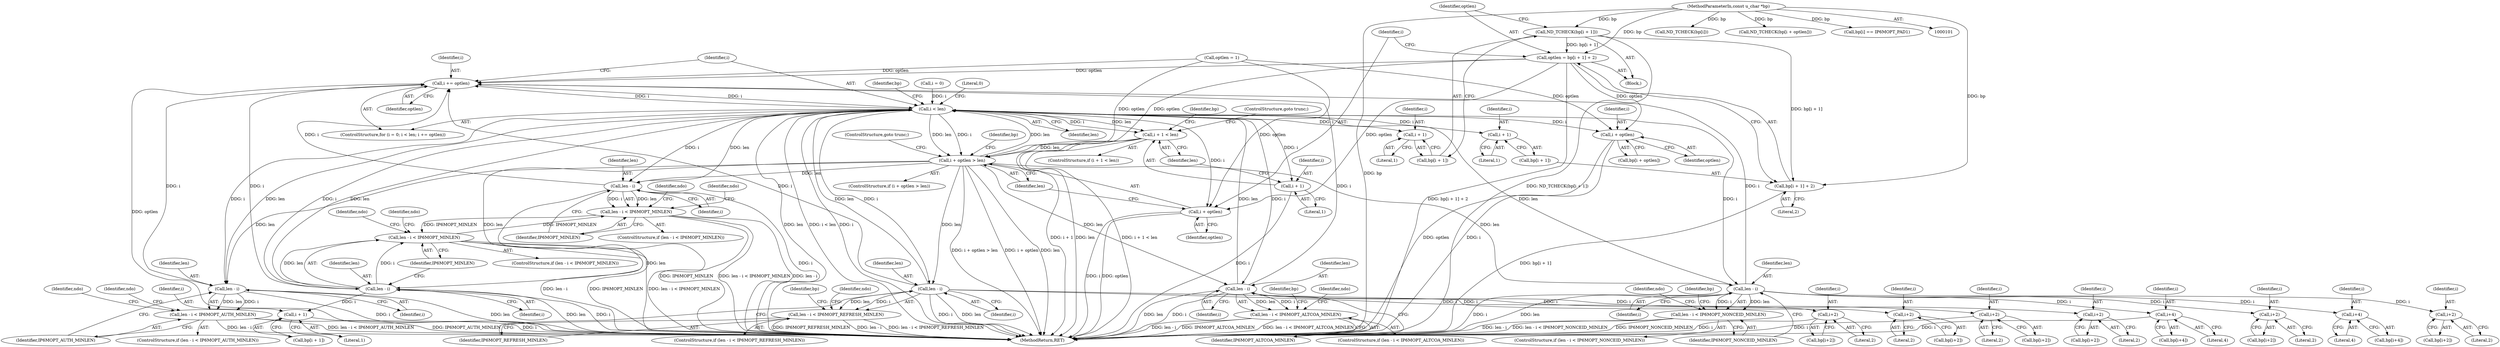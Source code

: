 digraph "0_tcpdump_5338aac7b8b880b0c5e0c15e27dadc44c5559284@pointer" {
"1000141" [label="(Call,ND_TCHECK(bp[i + 1]))"];
"1000103" [label="(MethodParameterIn,const u_char *bp)"];
"1000147" [label="(Call,optlen = bp[i + 1] + 2)"];
"1000115" [label="(Call,i += optlen)"];
"1000112" [label="(Call,i < len)"];
"1000135" [label="(Call,i + 1 < len)"];
"1000159" [label="(Call,i + optlen > len)"];
"1000185" [label="(Call,len - i)"];
"1000184" [label="(Call,len - i < IP6MOPT_MINLEN)"];
"1000337" [label="(Call,len - i < IP6MOPT_MINLEN)"];
"1000203" [label="(Call,len - i)"];
"1000202" [label="(Call,len - i < IP6MOPT_REFRESH_MINLEN)"];
"1000217" [label="(Call,i+2)"];
"1000230" [label="(Call,i+2)"];
"1000238" [label="(Call,len - i)"];
"1000237" [label="(Call,len - i < IP6MOPT_ALTCOA_MINLEN)"];
"1000252" [label="(Call,i+2)"];
"1000265" [label="(Call,i+2)"];
"1000272" [label="(Call,len - i)"];
"1000271" [label="(Call,len - i < IP6MOPT_NONCEID_MINLEN)"];
"1000286" [label="(Call,i+2)"];
"1000293" [label="(Call,i+4)"];
"1000306" [label="(Call,i+2)"];
"1000313" [label="(Call,i+4)"];
"1000320" [label="(Call,len - i)"];
"1000319" [label="(Call,len - i < IP6MOPT_AUTH_MINLEN)"];
"1000338" [label="(Call,len - i)"];
"1000363" [label="(Call,i + 1)"];
"1000136" [label="(Call,i + 1)"];
"1000144" [label="(Call,i + 1)"];
"1000152" [label="(Call,i + 1)"];
"1000160" [label="(Call,i + optlen)"];
"1000168" [label="(Call,i + optlen)"];
"1000149" [label="(Call,bp[i + 1] + 2)"];
"1000321" [label="(Identifier,len)"];
"1000273" [label="(Identifier,len)"];
"1000188" [label="(Identifier,IP6MOPT_MINLEN)"];
"1000240" [label="(Identifier,i)"];
"1000116" [label="(Identifier,i)"];
"1000364" [label="(Identifier,i)"];
"1000192" [label="(Identifier,ndo)"];
"1000354" [label="(Identifier,ndo)"];
"1000183" [label="(ControlStructure,if (len - i < IP6MOPT_MINLEN))"];
"1000266" [label="(Identifier,i)"];
"1000205" [label="(Identifier,i)"];
"1000219" [label="(Literal,2)"];
"1000291" [label="(Call,bp[i+4])"];
"1000285" [label="(Identifier,bp)"];
"1000109" [label="(Call,i = 0)"];
"1000186" [label="(Identifier,len)"];
"1000327" [label="(Identifier,ndo)"];
"1000231" [label="(Identifier,i)"];
"1000341" [label="(Identifier,IP6MOPT_MINLEN)"];
"1000119" [label="(Call,ND_TCHECK(bp[i]))"];
"1000270" [label="(ControlStructure,if (len - i < IP6MOPT_NONCEID_MINLEN))"];
"1000134" [label="(ControlStructure,if (i + 1 < len))"];
"1000202" [label="(Call,len - i < IP6MOPT_REFRESH_MINLEN)"];
"1000166" [label="(Call,bp[i + optlen])"];
"1000140" [label="(Block,)"];
"1000363" [label="(Call,i + 1)"];
"1000287" [label="(Identifier,i)"];
"1000271" [label="(Call,len - i < IP6MOPT_NONCEID_MINLEN)"];
"1000311" [label="(Call,bp[i+4])"];
"1000143" [label="(Identifier,bp)"];
"1000230" [label="(Call,i+2)"];
"1000250" [label="(Call,bp[i+2])"];
"1000232" [label="(Literal,2)"];
"1000304" [label="(Call,bp[i+2])"];
"1000314" [label="(Identifier,i)"];
"1000293" [label="(Call,i+4)"];
"1000368" [label="(Literal,0)"];
"1000263" [label="(Call,bp[i+2])"];
"1000239" [label="(Identifier,len)"];
"1000241" [label="(Identifier,IP6MOPT_ALTCOA_MINLEN)"];
"1000323" [label="(Identifier,IP6MOPT_AUTH_MINLEN)"];
"1000121" [label="(Identifier,bp)"];
"1000286" [label="(Call,i+2)"];
"1000320" [label="(Call,len - i)"];
"1000318" [label="(ControlStructure,if (len - i < IP6MOPT_AUTH_MINLEN))"];
"1000113" [label="(Identifier,i)"];
"1000322" [label="(Identifier,i)"];
"1000185" [label="(Call,len - i)"];
"1000117" [label="(Identifier,optlen)"];
"1000274" [label="(Identifier,i)"];
"1000137" [label="(Identifier,i)"];
"1000162" [label="(Identifier,optlen)"];
"1000135" [label="(Call,i + 1 < len)"];
"1000217" [label="(Call,i+2)"];
"1000108" [label="(ControlStructure,for (i = 0; i < len; i += optlen))"];
"1000204" [label="(Identifier,len)"];
"1000294" [label="(Identifier,i)"];
"1000146" [label="(Literal,1)"];
"1000165" [label="(Call,ND_TCHECK(bp[i + optlen]))"];
"1000215" [label="(Call,bp[i+2])"];
"1000308" [label="(Literal,2)"];
"1000164" [label="(ControlStructure,goto trunc;)"];
"1000267" [label="(Literal,2)"];
"1000361" [label="(Call,bp[i + 1])"];
"1000163" [label="(Identifier,len)"];
"1000288" [label="(Literal,2)"];
"1000147" [label="(Call,optlen = bp[i + 1] + 2)"];
"1000284" [label="(Call,bp[i+2])"];
"1000216" [label="(Identifier,bp)"];
"1000149" [label="(Call,bp[i + 1] + 2)"];
"1000306" [label="(Call,i+2)"];
"1000168" [label="(Call,i + optlen)"];
"1000238" [label="(Call,len - i)"];
"1000112" [label="(Call,i < len)"];
"1000254" [label="(Literal,2)"];
"1000170" [label="(Identifier,optlen)"];
"1000158" [label="(ControlStructure,if (i + optlen > len))"];
"1000144" [label="(Call,i + 1)"];
"1000129" [label="(Call,optlen = 1)"];
"1000114" [label="(Identifier,len)"];
"1000124" [label="(Call,bp[i] == IP6MOPT_PAD1)"];
"1000138" [label="(Literal,1)"];
"1000272" [label="(Call,len - i)"];
"1000142" [label="(Call,bp[i + 1])"];
"1000340" [label="(Identifier,i)"];
"1000295" [label="(Literal,4)"];
"1000251" [label="(Identifier,bp)"];
"1000169" [label="(Identifier,i)"];
"1000206" [label="(Identifier,IP6MOPT_REFRESH_MINLEN)"];
"1000115" [label="(Call,i += optlen)"];
"1000203" [label="(Call,len - i)"];
"1000210" [label="(Identifier,ndo)"];
"1000236" [label="(ControlStructure,if (len - i < IP6MOPT_ALTCOA_MINLEN))"];
"1000161" [label="(Identifier,i)"];
"1000139" [label="(Identifier,len)"];
"1000150" [label="(Call,bp[i + 1])"];
"1000253" [label="(Identifier,i)"];
"1000365" [label="(Literal,1)"];
"1000201" [label="(ControlStructure,if (len - i < IP6MOPT_REFRESH_MINLEN))"];
"1000167" [label="(Identifier,bp)"];
"1000319" [label="(Call,len - i < IP6MOPT_AUTH_MINLEN)"];
"1000145" [label="(Identifier,i)"];
"1000265" [label="(Call,i+2)"];
"1000307" [label="(Identifier,i)"];
"1000245" [label="(Identifier,ndo)"];
"1000103" [label="(MethodParameterIn,const u_char *bp)"];
"1000153" [label="(Identifier,i)"];
"1000197" [label="(Identifier,ndo)"];
"1000313" [label="(Call,i+4)"];
"1000157" [label="(ControlStructure,goto trunc;)"];
"1000337" [label="(Call,len - i < IP6MOPT_MINLEN)"];
"1000136" [label="(Call,i + 1)"];
"1000155" [label="(Literal,2)"];
"1000252" [label="(Call,i+2)"];
"1000187" [label="(Identifier,i)"];
"1000148" [label="(Identifier,optlen)"];
"1000159" [label="(Call,i + optlen > len)"];
"1000184" [label="(Call,len - i < IP6MOPT_MINLEN)"];
"1000345" [label="(Identifier,ndo)"];
"1000218" [label="(Identifier,i)"];
"1000315" [label="(Literal,4)"];
"1000237" [label="(Call,len - i < IP6MOPT_ALTCOA_MINLEN)"];
"1000336" [label="(ControlStructure,if (len - i < IP6MOPT_MINLEN))"];
"1000152" [label="(Call,i + 1)"];
"1000228" [label="(Call,bp[i+2])"];
"1000275" [label="(Identifier,IP6MOPT_NONCEID_MINLEN)"];
"1000141" [label="(Call,ND_TCHECK(bp[i + 1]))"];
"1000279" [label="(Identifier,ndo)"];
"1000332" [label="(Identifier,ndo)"];
"1000160" [label="(Call,i + optlen)"];
"1000339" [label="(Identifier,len)"];
"1000338" [label="(Call,len - i)"];
"1000372" [label="(MethodReturn,RET)"];
"1000154" [label="(Literal,1)"];
"1000141" -> "1000140"  [label="AST: "];
"1000141" -> "1000142"  [label="CFG: "];
"1000142" -> "1000141"  [label="AST: "];
"1000148" -> "1000141"  [label="CFG: "];
"1000141" -> "1000372"  [label="DDG: ND_TCHECK(bp[i + 1])"];
"1000103" -> "1000141"  [label="DDG: bp"];
"1000141" -> "1000147"  [label="DDG: bp[i + 1]"];
"1000141" -> "1000149"  [label="DDG: bp[i + 1]"];
"1000103" -> "1000101"  [label="AST: "];
"1000103" -> "1000372"  [label="DDG: bp"];
"1000103" -> "1000119"  [label="DDG: bp"];
"1000103" -> "1000124"  [label="DDG: bp"];
"1000103" -> "1000147"  [label="DDG: bp"];
"1000103" -> "1000149"  [label="DDG: bp"];
"1000103" -> "1000165"  [label="DDG: bp"];
"1000147" -> "1000140"  [label="AST: "];
"1000147" -> "1000149"  [label="CFG: "];
"1000148" -> "1000147"  [label="AST: "];
"1000149" -> "1000147"  [label="AST: "];
"1000161" -> "1000147"  [label="CFG: "];
"1000147" -> "1000372"  [label="DDG: bp[i + 1] + 2"];
"1000147" -> "1000115"  [label="DDG: optlen"];
"1000147" -> "1000159"  [label="DDG: optlen"];
"1000147" -> "1000160"  [label="DDG: optlen"];
"1000147" -> "1000168"  [label="DDG: optlen"];
"1000115" -> "1000108"  [label="AST: "];
"1000115" -> "1000117"  [label="CFG: "];
"1000116" -> "1000115"  [label="AST: "];
"1000117" -> "1000115"  [label="AST: "];
"1000113" -> "1000115"  [label="CFG: "];
"1000115" -> "1000372"  [label="DDG: optlen"];
"1000115" -> "1000112"  [label="DDG: i"];
"1000129" -> "1000115"  [label="DDG: optlen"];
"1000185" -> "1000115"  [label="DDG: i"];
"1000320" -> "1000115"  [label="DDG: i"];
"1000112" -> "1000115"  [label="DDG: i"];
"1000338" -> "1000115"  [label="DDG: i"];
"1000238" -> "1000115"  [label="DDG: i"];
"1000203" -> "1000115"  [label="DDG: i"];
"1000272" -> "1000115"  [label="DDG: i"];
"1000112" -> "1000108"  [label="AST: "];
"1000112" -> "1000114"  [label="CFG: "];
"1000113" -> "1000112"  [label="AST: "];
"1000114" -> "1000112"  [label="AST: "];
"1000121" -> "1000112"  [label="CFG: "];
"1000368" -> "1000112"  [label="CFG: "];
"1000112" -> "1000372"  [label="DDG: len"];
"1000112" -> "1000372"  [label="DDG: i < len"];
"1000112" -> "1000372"  [label="DDG: i"];
"1000109" -> "1000112"  [label="DDG: i"];
"1000238" -> "1000112"  [label="DDG: len"];
"1000272" -> "1000112"  [label="DDG: len"];
"1000320" -> "1000112"  [label="DDG: len"];
"1000159" -> "1000112"  [label="DDG: len"];
"1000203" -> "1000112"  [label="DDG: len"];
"1000185" -> "1000112"  [label="DDG: len"];
"1000338" -> "1000112"  [label="DDG: len"];
"1000112" -> "1000135"  [label="DDG: i"];
"1000112" -> "1000135"  [label="DDG: len"];
"1000112" -> "1000136"  [label="DDG: i"];
"1000112" -> "1000144"  [label="DDG: i"];
"1000112" -> "1000152"  [label="DDG: i"];
"1000112" -> "1000159"  [label="DDG: i"];
"1000112" -> "1000159"  [label="DDG: len"];
"1000112" -> "1000160"  [label="DDG: i"];
"1000112" -> "1000168"  [label="DDG: i"];
"1000112" -> "1000185"  [label="DDG: i"];
"1000112" -> "1000203"  [label="DDG: i"];
"1000112" -> "1000238"  [label="DDG: i"];
"1000112" -> "1000272"  [label="DDG: i"];
"1000112" -> "1000320"  [label="DDG: i"];
"1000112" -> "1000338"  [label="DDG: i"];
"1000135" -> "1000134"  [label="AST: "];
"1000135" -> "1000139"  [label="CFG: "];
"1000136" -> "1000135"  [label="AST: "];
"1000139" -> "1000135"  [label="AST: "];
"1000143" -> "1000135"  [label="CFG: "];
"1000157" -> "1000135"  [label="CFG: "];
"1000135" -> "1000372"  [label="DDG: len"];
"1000135" -> "1000372"  [label="DDG: i + 1 < len"];
"1000135" -> "1000372"  [label="DDG: i + 1"];
"1000135" -> "1000159"  [label="DDG: len"];
"1000159" -> "1000158"  [label="AST: "];
"1000159" -> "1000163"  [label="CFG: "];
"1000160" -> "1000159"  [label="AST: "];
"1000163" -> "1000159"  [label="AST: "];
"1000164" -> "1000159"  [label="CFG: "];
"1000167" -> "1000159"  [label="CFG: "];
"1000159" -> "1000372"  [label="DDG: i + optlen > len"];
"1000159" -> "1000372"  [label="DDG: i + optlen"];
"1000159" -> "1000372"  [label="DDG: len"];
"1000129" -> "1000159"  [label="DDG: optlen"];
"1000159" -> "1000185"  [label="DDG: len"];
"1000159" -> "1000203"  [label="DDG: len"];
"1000159" -> "1000238"  [label="DDG: len"];
"1000159" -> "1000272"  [label="DDG: len"];
"1000159" -> "1000320"  [label="DDG: len"];
"1000159" -> "1000338"  [label="DDG: len"];
"1000185" -> "1000184"  [label="AST: "];
"1000185" -> "1000187"  [label="CFG: "];
"1000186" -> "1000185"  [label="AST: "];
"1000187" -> "1000185"  [label="AST: "];
"1000188" -> "1000185"  [label="CFG: "];
"1000185" -> "1000372"  [label="DDG: len"];
"1000185" -> "1000372"  [label="DDG: i"];
"1000185" -> "1000184"  [label="DDG: len"];
"1000185" -> "1000184"  [label="DDG: i"];
"1000184" -> "1000183"  [label="AST: "];
"1000184" -> "1000188"  [label="CFG: "];
"1000188" -> "1000184"  [label="AST: "];
"1000192" -> "1000184"  [label="CFG: "];
"1000197" -> "1000184"  [label="CFG: "];
"1000184" -> "1000372"  [label="DDG: len - i"];
"1000184" -> "1000372"  [label="DDG: IP6MOPT_MINLEN"];
"1000184" -> "1000372"  [label="DDG: len - i < IP6MOPT_MINLEN"];
"1000337" -> "1000184"  [label="DDG: IP6MOPT_MINLEN"];
"1000184" -> "1000337"  [label="DDG: IP6MOPT_MINLEN"];
"1000337" -> "1000336"  [label="AST: "];
"1000337" -> "1000341"  [label="CFG: "];
"1000338" -> "1000337"  [label="AST: "];
"1000341" -> "1000337"  [label="AST: "];
"1000345" -> "1000337"  [label="CFG: "];
"1000354" -> "1000337"  [label="CFG: "];
"1000337" -> "1000372"  [label="DDG: len - i"];
"1000337" -> "1000372"  [label="DDG: IP6MOPT_MINLEN"];
"1000337" -> "1000372"  [label="DDG: len - i < IP6MOPT_MINLEN"];
"1000338" -> "1000337"  [label="DDG: len"];
"1000338" -> "1000337"  [label="DDG: i"];
"1000203" -> "1000202"  [label="AST: "];
"1000203" -> "1000205"  [label="CFG: "];
"1000204" -> "1000203"  [label="AST: "];
"1000205" -> "1000203"  [label="AST: "];
"1000206" -> "1000203"  [label="CFG: "];
"1000203" -> "1000372"  [label="DDG: i"];
"1000203" -> "1000372"  [label="DDG: len"];
"1000203" -> "1000202"  [label="DDG: len"];
"1000203" -> "1000202"  [label="DDG: i"];
"1000203" -> "1000217"  [label="DDG: i"];
"1000203" -> "1000230"  [label="DDG: i"];
"1000202" -> "1000201"  [label="AST: "];
"1000202" -> "1000206"  [label="CFG: "];
"1000206" -> "1000202"  [label="AST: "];
"1000210" -> "1000202"  [label="CFG: "];
"1000216" -> "1000202"  [label="CFG: "];
"1000202" -> "1000372"  [label="DDG: IP6MOPT_REFRESH_MINLEN"];
"1000202" -> "1000372"  [label="DDG: len - i"];
"1000202" -> "1000372"  [label="DDG: len - i < IP6MOPT_REFRESH_MINLEN"];
"1000217" -> "1000215"  [label="AST: "];
"1000217" -> "1000219"  [label="CFG: "];
"1000218" -> "1000217"  [label="AST: "];
"1000219" -> "1000217"  [label="AST: "];
"1000215" -> "1000217"  [label="CFG: "];
"1000230" -> "1000228"  [label="AST: "];
"1000230" -> "1000232"  [label="CFG: "];
"1000231" -> "1000230"  [label="AST: "];
"1000232" -> "1000230"  [label="AST: "];
"1000228" -> "1000230"  [label="CFG: "];
"1000230" -> "1000372"  [label="DDG: i"];
"1000238" -> "1000237"  [label="AST: "];
"1000238" -> "1000240"  [label="CFG: "];
"1000239" -> "1000238"  [label="AST: "];
"1000240" -> "1000238"  [label="AST: "];
"1000241" -> "1000238"  [label="CFG: "];
"1000238" -> "1000372"  [label="DDG: len"];
"1000238" -> "1000372"  [label="DDG: i"];
"1000238" -> "1000237"  [label="DDG: len"];
"1000238" -> "1000237"  [label="DDG: i"];
"1000238" -> "1000252"  [label="DDG: i"];
"1000238" -> "1000265"  [label="DDG: i"];
"1000237" -> "1000236"  [label="AST: "];
"1000237" -> "1000241"  [label="CFG: "];
"1000241" -> "1000237"  [label="AST: "];
"1000245" -> "1000237"  [label="CFG: "];
"1000251" -> "1000237"  [label="CFG: "];
"1000237" -> "1000372"  [label="DDG: len - i < IP6MOPT_ALTCOA_MINLEN"];
"1000237" -> "1000372"  [label="DDG: len - i"];
"1000237" -> "1000372"  [label="DDG: IP6MOPT_ALTCOA_MINLEN"];
"1000252" -> "1000250"  [label="AST: "];
"1000252" -> "1000254"  [label="CFG: "];
"1000253" -> "1000252"  [label="AST: "];
"1000254" -> "1000252"  [label="AST: "];
"1000250" -> "1000252"  [label="CFG: "];
"1000265" -> "1000263"  [label="AST: "];
"1000265" -> "1000267"  [label="CFG: "];
"1000266" -> "1000265"  [label="AST: "];
"1000267" -> "1000265"  [label="AST: "];
"1000263" -> "1000265"  [label="CFG: "];
"1000265" -> "1000372"  [label="DDG: i"];
"1000272" -> "1000271"  [label="AST: "];
"1000272" -> "1000274"  [label="CFG: "];
"1000273" -> "1000272"  [label="AST: "];
"1000274" -> "1000272"  [label="AST: "];
"1000275" -> "1000272"  [label="CFG: "];
"1000272" -> "1000372"  [label="DDG: len"];
"1000272" -> "1000372"  [label="DDG: i"];
"1000272" -> "1000271"  [label="DDG: len"];
"1000272" -> "1000271"  [label="DDG: i"];
"1000272" -> "1000286"  [label="DDG: i"];
"1000272" -> "1000293"  [label="DDG: i"];
"1000272" -> "1000306"  [label="DDG: i"];
"1000272" -> "1000313"  [label="DDG: i"];
"1000271" -> "1000270"  [label="AST: "];
"1000271" -> "1000275"  [label="CFG: "];
"1000275" -> "1000271"  [label="AST: "];
"1000279" -> "1000271"  [label="CFG: "];
"1000285" -> "1000271"  [label="CFG: "];
"1000271" -> "1000372"  [label="DDG: IP6MOPT_NONCEID_MINLEN"];
"1000271" -> "1000372"  [label="DDG: len - i"];
"1000271" -> "1000372"  [label="DDG: len - i < IP6MOPT_NONCEID_MINLEN"];
"1000286" -> "1000284"  [label="AST: "];
"1000286" -> "1000288"  [label="CFG: "];
"1000287" -> "1000286"  [label="AST: "];
"1000288" -> "1000286"  [label="AST: "];
"1000284" -> "1000286"  [label="CFG: "];
"1000293" -> "1000291"  [label="AST: "];
"1000293" -> "1000295"  [label="CFG: "];
"1000294" -> "1000293"  [label="AST: "];
"1000295" -> "1000293"  [label="AST: "];
"1000291" -> "1000293"  [label="CFG: "];
"1000306" -> "1000304"  [label="AST: "];
"1000306" -> "1000308"  [label="CFG: "];
"1000307" -> "1000306"  [label="AST: "];
"1000308" -> "1000306"  [label="AST: "];
"1000304" -> "1000306"  [label="CFG: "];
"1000313" -> "1000311"  [label="AST: "];
"1000313" -> "1000315"  [label="CFG: "];
"1000314" -> "1000313"  [label="AST: "];
"1000315" -> "1000313"  [label="AST: "];
"1000311" -> "1000313"  [label="CFG: "];
"1000313" -> "1000372"  [label="DDG: i"];
"1000320" -> "1000319"  [label="AST: "];
"1000320" -> "1000322"  [label="CFG: "];
"1000321" -> "1000320"  [label="AST: "];
"1000322" -> "1000320"  [label="AST: "];
"1000323" -> "1000320"  [label="CFG: "];
"1000320" -> "1000372"  [label="DDG: i"];
"1000320" -> "1000372"  [label="DDG: len"];
"1000320" -> "1000319"  [label="DDG: len"];
"1000320" -> "1000319"  [label="DDG: i"];
"1000319" -> "1000318"  [label="AST: "];
"1000319" -> "1000323"  [label="CFG: "];
"1000323" -> "1000319"  [label="AST: "];
"1000327" -> "1000319"  [label="CFG: "];
"1000332" -> "1000319"  [label="CFG: "];
"1000319" -> "1000372"  [label="DDG: len - i < IP6MOPT_AUTH_MINLEN"];
"1000319" -> "1000372"  [label="DDG: IP6MOPT_AUTH_MINLEN"];
"1000319" -> "1000372"  [label="DDG: len - i"];
"1000338" -> "1000340"  [label="CFG: "];
"1000339" -> "1000338"  [label="AST: "];
"1000340" -> "1000338"  [label="AST: "];
"1000341" -> "1000338"  [label="CFG: "];
"1000338" -> "1000372"  [label="DDG: len"];
"1000338" -> "1000372"  [label="DDG: i"];
"1000338" -> "1000363"  [label="DDG: i"];
"1000363" -> "1000361"  [label="AST: "];
"1000363" -> "1000365"  [label="CFG: "];
"1000364" -> "1000363"  [label="AST: "];
"1000365" -> "1000363"  [label="AST: "];
"1000361" -> "1000363"  [label="CFG: "];
"1000363" -> "1000372"  [label="DDG: i"];
"1000136" -> "1000138"  [label="CFG: "];
"1000137" -> "1000136"  [label="AST: "];
"1000138" -> "1000136"  [label="AST: "];
"1000139" -> "1000136"  [label="CFG: "];
"1000136" -> "1000372"  [label="DDG: i"];
"1000144" -> "1000142"  [label="AST: "];
"1000144" -> "1000146"  [label="CFG: "];
"1000145" -> "1000144"  [label="AST: "];
"1000146" -> "1000144"  [label="AST: "];
"1000142" -> "1000144"  [label="CFG: "];
"1000152" -> "1000150"  [label="AST: "];
"1000152" -> "1000154"  [label="CFG: "];
"1000153" -> "1000152"  [label="AST: "];
"1000154" -> "1000152"  [label="AST: "];
"1000150" -> "1000152"  [label="CFG: "];
"1000160" -> "1000162"  [label="CFG: "];
"1000161" -> "1000160"  [label="AST: "];
"1000162" -> "1000160"  [label="AST: "];
"1000163" -> "1000160"  [label="CFG: "];
"1000160" -> "1000372"  [label="DDG: optlen"];
"1000160" -> "1000372"  [label="DDG: i"];
"1000129" -> "1000160"  [label="DDG: optlen"];
"1000168" -> "1000166"  [label="AST: "];
"1000168" -> "1000170"  [label="CFG: "];
"1000169" -> "1000168"  [label="AST: "];
"1000170" -> "1000168"  [label="AST: "];
"1000166" -> "1000168"  [label="CFG: "];
"1000168" -> "1000372"  [label="DDG: i"];
"1000168" -> "1000372"  [label="DDG: optlen"];
"1000129" -> "1000168"  [label="DDG: optlen"];
"1000149" -> "1000155"  [label="CFG: "];
"1000150" -> "1000149"  [label="AST: "];
"1000155" -> "1000149"  [label="AST: "];
"1000149" -> "1000372"  [label="DDG: bp[i + 1]"];
}
